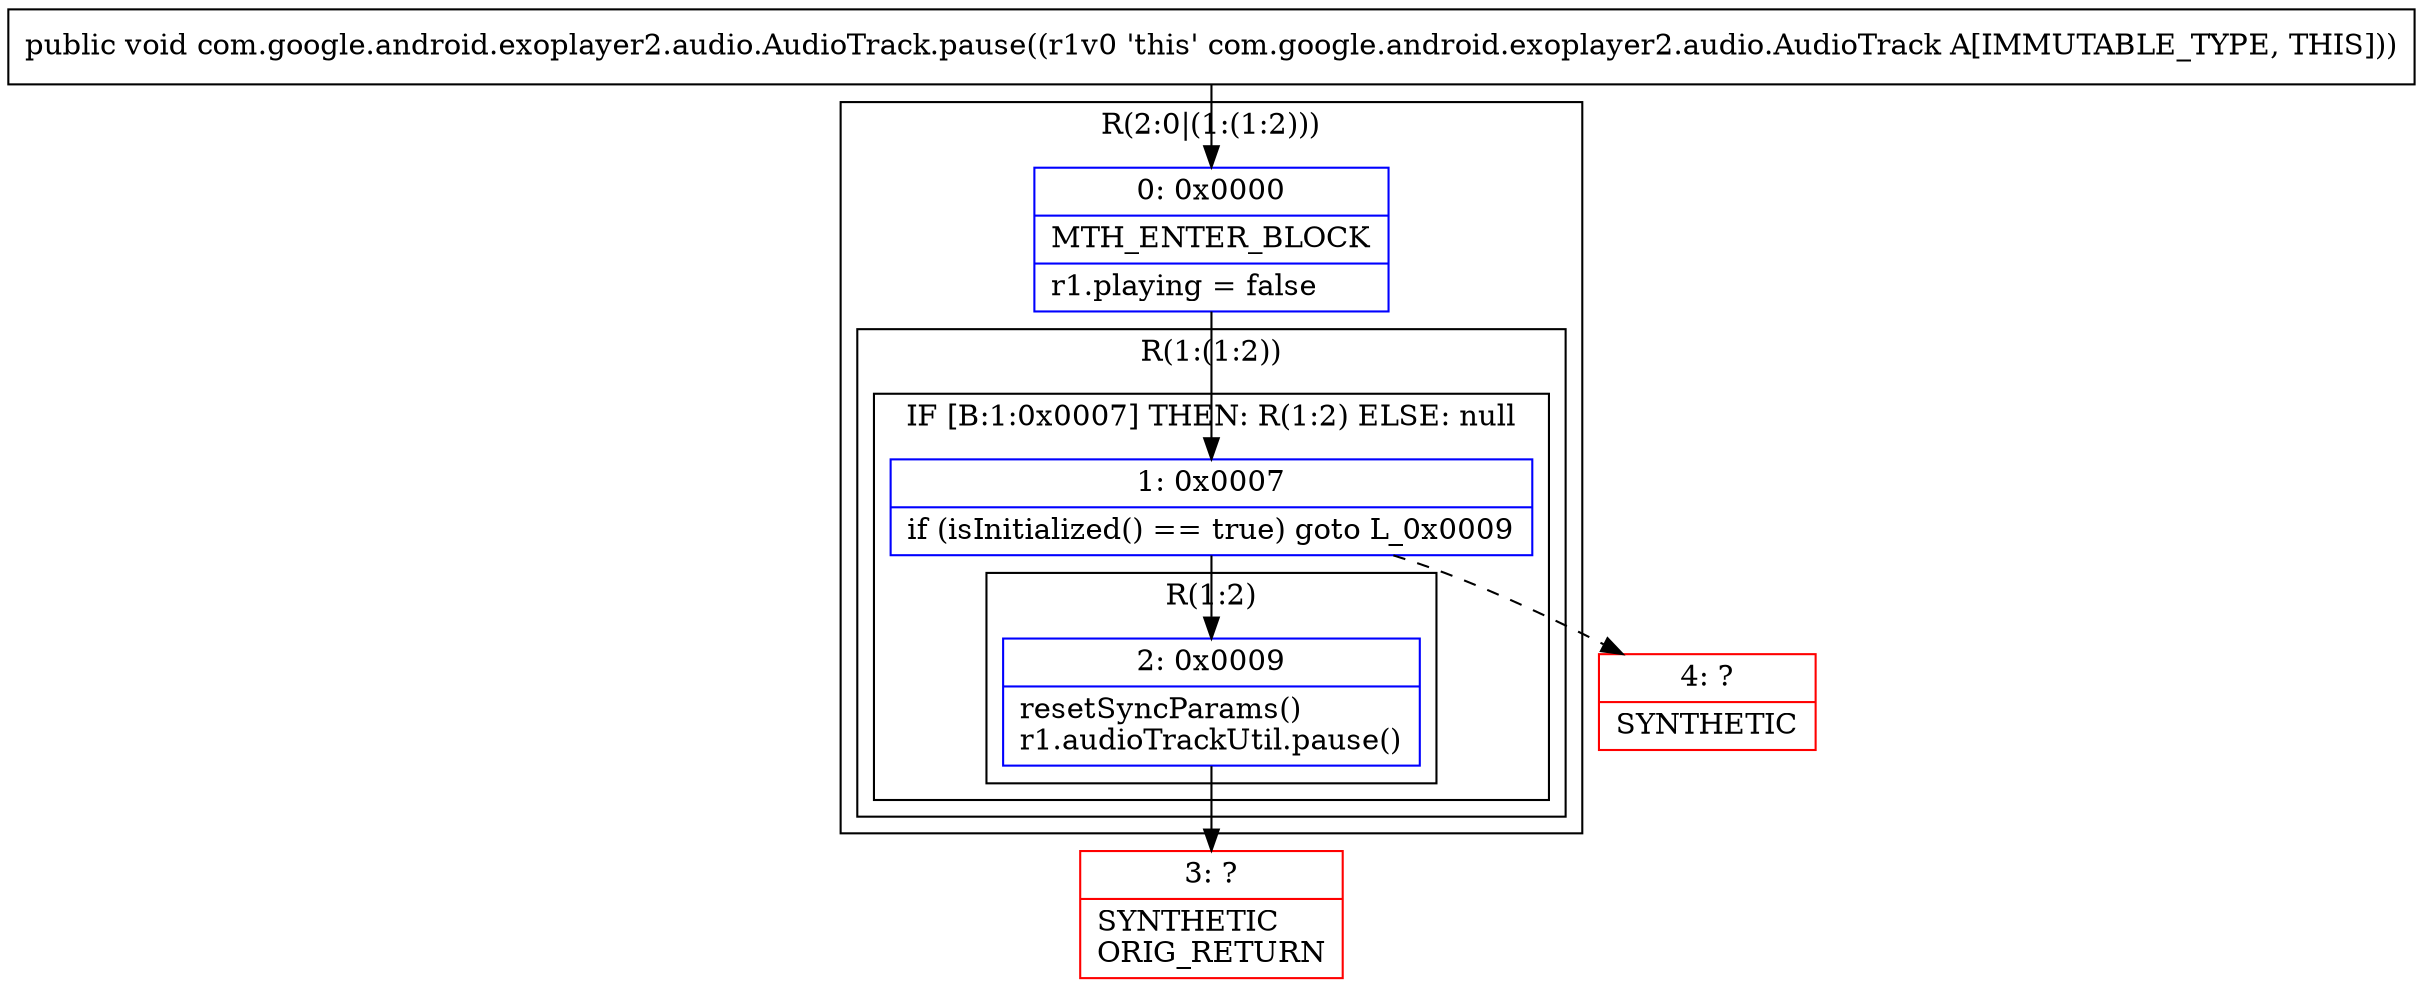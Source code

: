 digraph "CFG forcom.google.android.exoplayer2.audio.AudioTrack.pause()V" {
subgraph cluster_Region_1097170901 {
label = "R(2:0|(1:(1:2)))";
node [shape=record,color=blue];
Node_0 [shape=record,label="{0\:\ 0x0000|MTH_ENTER_BLOCK\l|r1.playing = false\l}"];
subgraph cluster_Region_1329539307 {
label = "R(1:(1:2))";
node [shape=record,color=blue];
subgraph cluster_IfRegion_1179423357 {
label = "IF [B:1:0x0007] THEN: R(1:2) ELSE: null";
node [shape=record,color=blue];
Node_1 [shape=record,label="{1\:\ 0x0007|if (isInitialized() == true) goto L_0x0009\l}"];
subgraph cluster_Region_832509590 {
label = "R(1:2)";
node [shape=record,color=blue];
Node_2 [shape=record,label="{2\:\ 0x0009|resetSyncParams()\lr1.audioTrackUtil.pause()\l}"];
}
}
}
}
Node_3 [shape=record,color=red,label="{3\:\ ?|SYNTHETIC\lORIG_RETURN\l}"];
Node_4 [shape=record,color=red,label="{4\:\ ?|SYNTHETIC\l}"];
MethodNode[shape=record,label="{public void com.google.android.exoplayer2.audio.AudioTrack.pause((r1v0 'this' com.google.android.exoplayer2.audio.AudioTrack A[IMMUTABLE_TYPE, THIS])) }"];
MethodNode -> Node_0;
Node_0 -> Node_1;
Node_1 -> Node_2;
Node_1 -> Node_4[style=dashed];
Node_2 -> Node_3;
}

